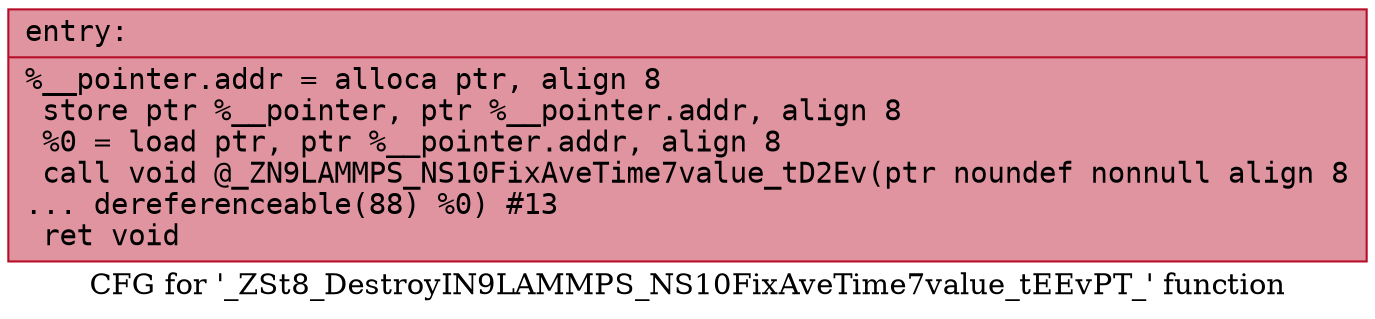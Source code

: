 digraph "CFG for '_ZSt8_DestroyIN9LAMMPS_NS10FixAveTime7value_tEEvPT_' function" {
	label="CFG for '_ZSt8_DestroyIN9LAMMPS_NS10FixAveTime7value_tEEvPT_' function";

	Node0x560f93c35a10 [shape=record,color="#b70d28ff", style=filled, fillcolor="#b70d2870" fontname="Courier",label="{entry:\l|  %__pointer.addr = alloca ptr, align 8\l  store ptr %__pointer, ptr %__pointer.addr, align 8\l  %0 = load ptr, ptr %__pointer.addr, align 8\l  call void @_ZN9LAMMPS_NS10FixAveTime7value_tD2Ev(ptr noundef nonnull align 8\l... dereferenceable(88) %0) #13\l  ret void\l}"];
}

